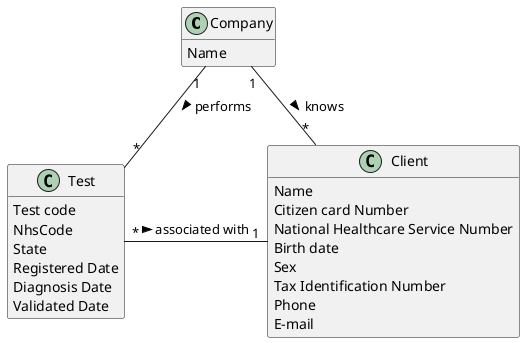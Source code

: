 @startuml
'https://plantuml.com/class-diagram

hide methods

class Company{
Name
}

class Test{
Test code
NhsCode
State
Registered Date
Diagnosis Date
Validated Date
}

class Client{
Name
Citizen card Number
National Healthcare Service Number
Birth date
Sex
Tax Identification Number
Phone
E-mail
}



Company "1" -- "*" Test: performs >
Company "1" -- "*" Client: knows >
Test "*" - "1" Client: associated with >

@enduml